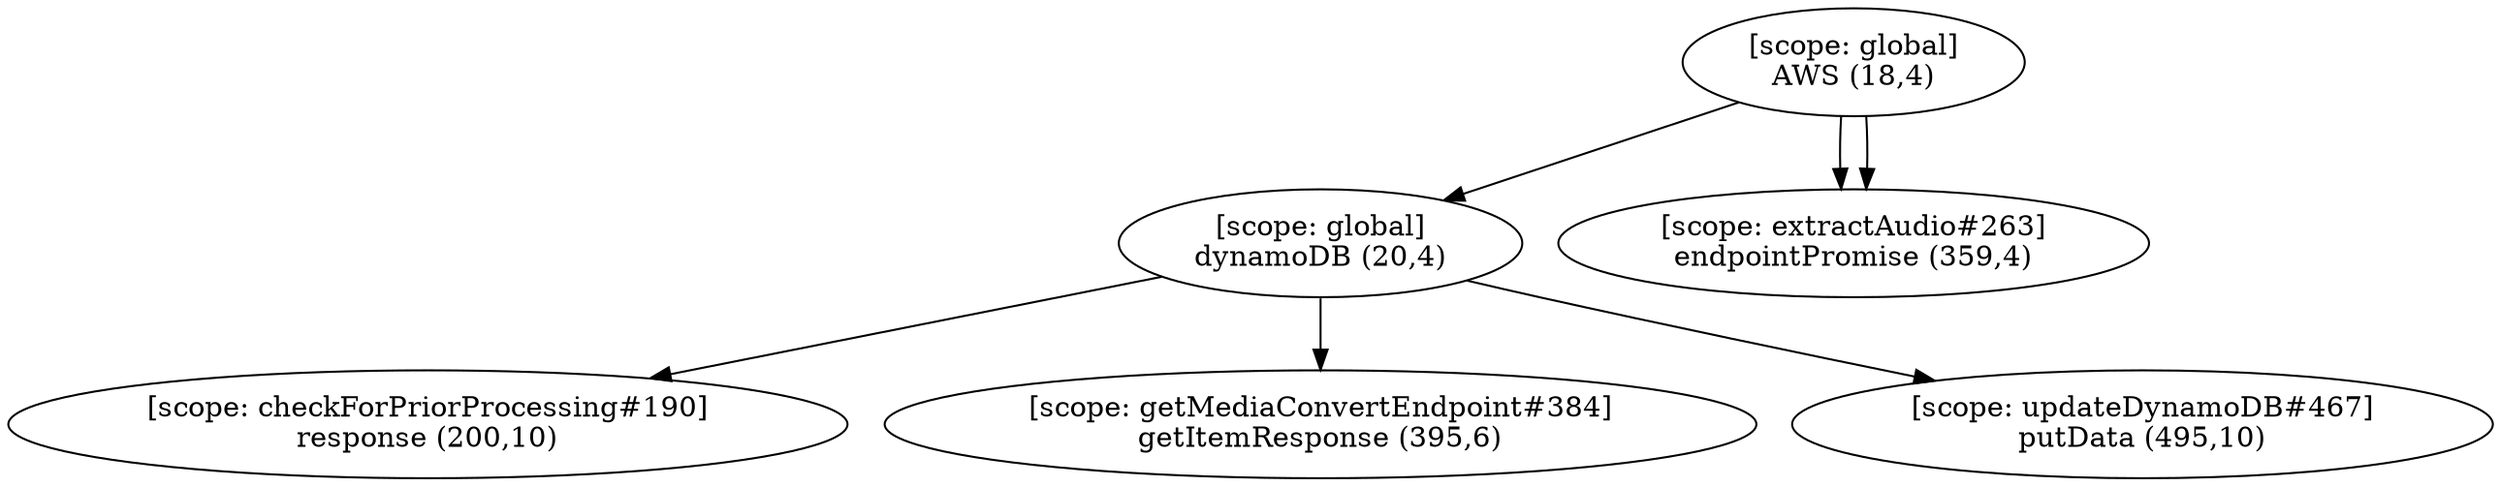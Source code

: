 digraph G {
  graph [ rankdir =TB ];
subgraph global {
  graph [ label = "Scope [global]" ];
  "[scope: global]
AWS (18,4)";
  "[scope: global]
dynamoDB (20,4)";
}

subgraph checkForPriorProcessing_190 {
  graph [ label = "Scope [checkForPriorProcessing_190]" ];
  "[scope: checkForPriorProcessing#190]
response (200,10)";
}

subgraph extractAudio_263 {
  graph [ label = "Scope [extractAudio_263]" ];
  "[scope: extractAudio#263]
endpointPromise (359,4)";
}

subgraph getMediaConvertEndpoint_384 {
  graph [ label = "Scope [getMediaConvertEndpoint_384]" ];
  "[scope: getMediaConvertEndpoint#384]
getItemResponse (395,6)";
}

subgraph updateDynamoDB_467 {
  graph [ label = "Scope [updateDynamoDB_467]" ];
  "[scope: updateDynamoDB#467]
putData (495,10)";
}

  "[scope: global]
AWS (18,4)" -> "[scope: global]
dynamoDB (20,4)";
  "[scope: global]
dynamoDB (20,4)" -> "[scope: checkForPriorProcessing#190]
response (200,10)";
  "[scope: global]
AWS (18,4)" -> "[scope: extractAudio#263]
endpointPromise (359,4)";
  "[scope: global]
dynamoDB (20,4)" -> "[scope: getMediaConvertEndpoint#384]
getItemResponse (395,6)";
  "[scope: global]
AWS (18,4)" -> "[scope: extractAudio#263]
endpointPromise (359,4)";
  "[scope: global]
dynamoDB (20,4)" -> "[scope: updateDynamoDB#467]
putData (495,10)";
}
